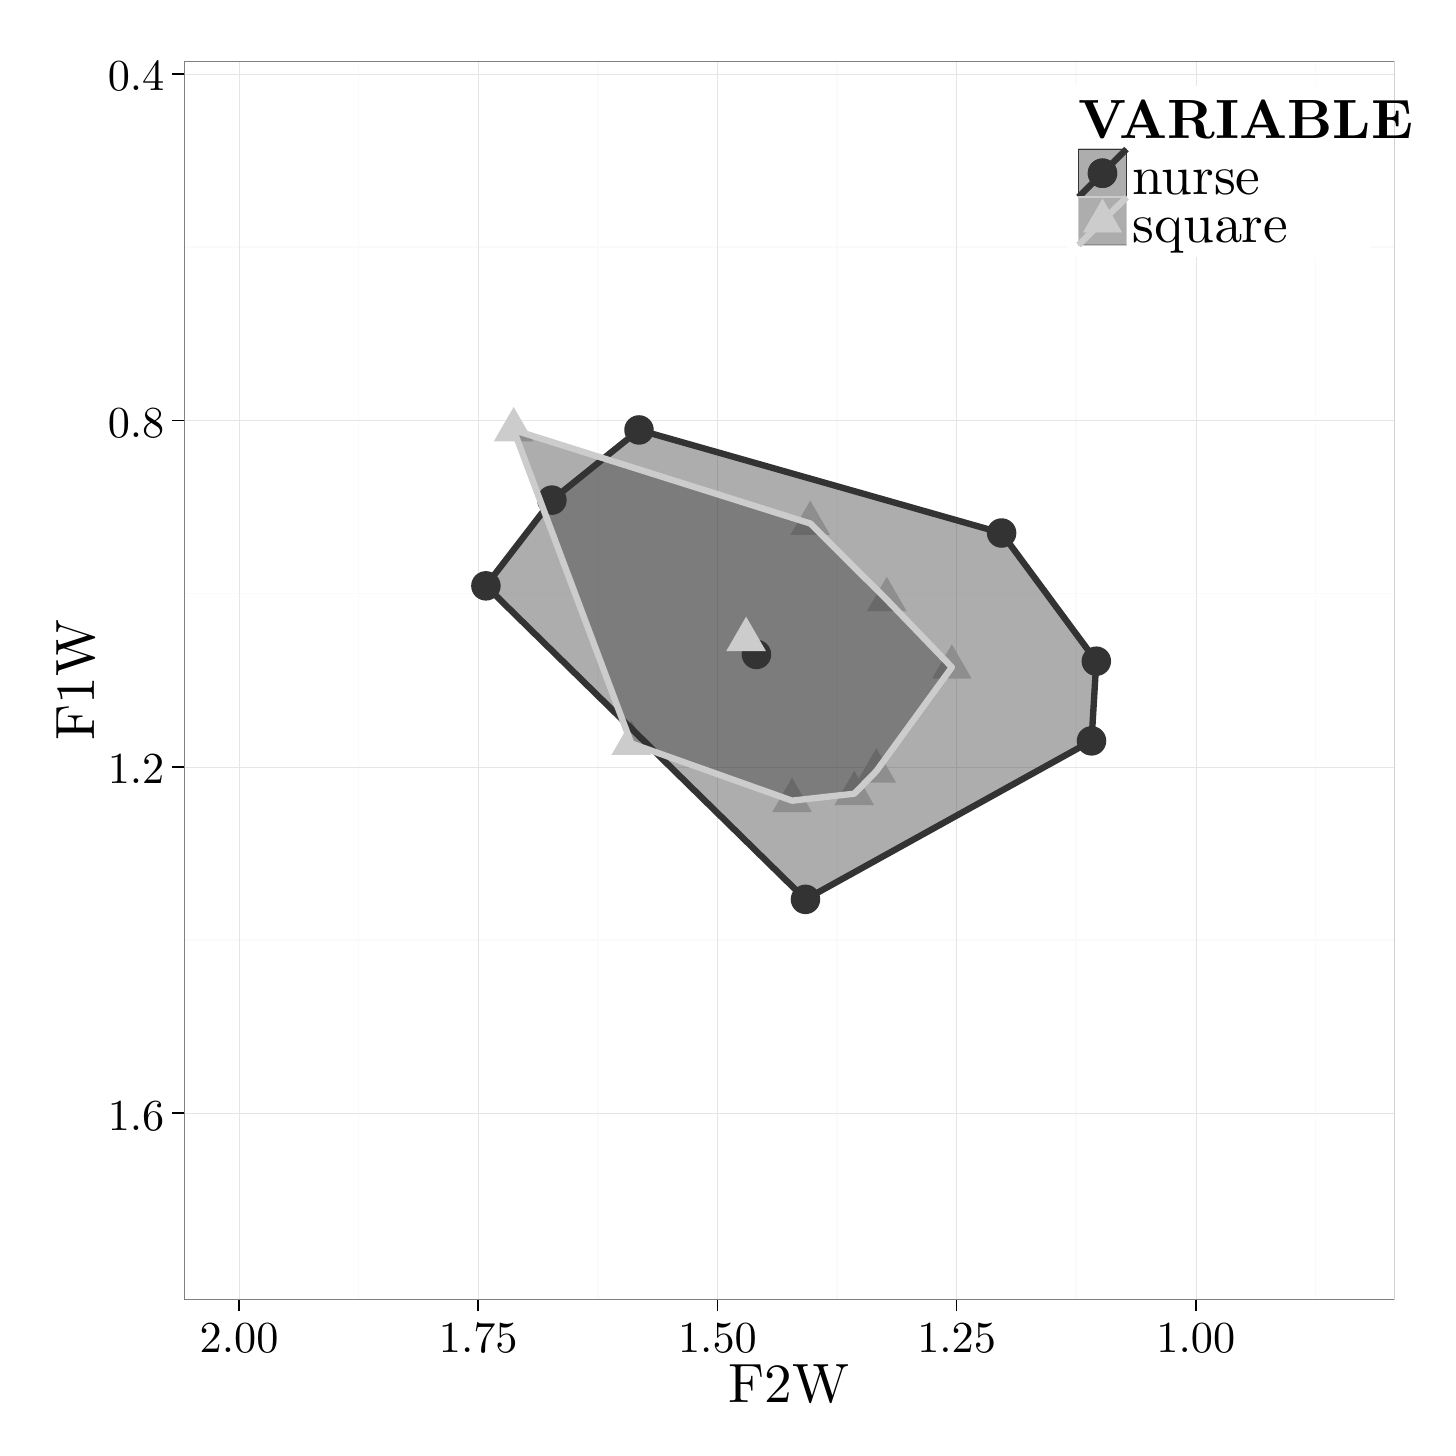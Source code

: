 % Created by tikzDevice version 0.8.1 on 2016-02-09 02:15:25
% !TEX encoding = UTF-8 Unicode
\begin{tikzpicture}[x=1pt,y=1pt]
\definecolor{fillColor}{RGB}{255,255,255}
\path[use as bounding box,fill=fillColor,fill opacity=0.00] (0,0) rectangle (505.89,505.89);
\begin{scope}
\path[clip] (  0.00,  0.00) rectangle (505.89,505.89);
\definecolor{drawColor}{RGB}{255,255,255}
\definecolor{fillColor}{RGB}{255,255,255}

\path[draw=drawColor,line width= 0.6pt,line join=round,line cap=round,fill=fillColor] (  0.00, -0.00) rectangle (505.89,505.89);
\end{scope}
\begin{scope}
\path[clip] ( 56.50, 46.31) rectangle (493.85,493.84);
\definecolor{fillColor}{RGB}{255,255,255}

\path[fill=fillColor] ( 56.50, 46.31) rectangle (493.85,493.84);
\definecolor{drawColor}{gray}{0.98}

\path[draw=drawColor,line width= 0.6pt,line join=round] ( 56.50,426.56) --
	(493.85,426.56);

\path[draw=drawColor,line width= 0.6pt,line join=round] ( 56.50,301.37) --
	(493.85,301.37);

\path[draw=drawColor,line width= 0.6pt,line join=round] ( 56.50,176.19) --
	(493.85,176.19);

\path[draw=drawColor,line width= 0.6pt,line join=round] (465.32, 46.31) --
	(465.32,493.84);

\path[draw=drawColor,line width= 0.6pt,line join=round] (378.89, 46.31) --
	(378.89,493.84);

\path[draw=drawColor,line width= 0.6pt,line join=round] (292.46, 46.31) --
	(292.46,493.84);

\path[draw=drawColor,line width= 0.6pt,line join=round] (206.03, 46.31) --
	(206.03,493.84);

\path[draw=drawColor,line width= 0.6pt,line join=round] (119.60, 46.31) --
	(119.60,493.84);
\definecolor{drawColor}{gray}{0.90}

\path[draw=drawColor,line width= 0.2pt,line join=round] ( 56.50,489.15) --
	(493.85,489.15);

\path[draw=drawColor,line width= 0.2pt,line join=round] ( 56.50,363.97) --
	(493.85,363.97);

\path[draw=drawColor,line width= 0.2pt,line join=round] ( 56.50,238.78) --
	(493.85,238.78);

\path[draw=drawColor,line width= 0.2pt,line join=round] ( 56.50,113.59) --
	(493.85,113.59);

\path[draw=drawColor,line width= 0.2pt,line join=round] (422.11, 46.31) --
	(422.11,493.84);

\path[draw=drawColor,line width= 0.2pt,line join=round] (335.68, 46.31) --
	(335.68,493.84);

\path[draw=drawColor,line width= 0.2pt,line join=round] (249.24, 46.31) --
	(249.24,493.84);

\path[draw=drawColor,line width= 0.2pt,line join=round] (162.81, 46.31) --
	(162.81,493.84);

\path[draw=drawColor,line width= 0.2pt,line join=round] ( 76.38, 46.31) --
	( 76.38,493.84);
\definecolor{fillColor}{gray}{0.20}

\path[fill=fillColor] (165.58,304.19) circle (  5.33);

\path[fill=fillColor] (189.43,335.17) circle (  5.33);

\path[fill=fillColor] (220.90,360.52) circle (  5.33);

\path[fill=fillColor] (351.93,323.28) circle (  5.33);

\path[fill=fillColor] (386.15,276.96) circle (  5.33);

\path[fill=fillColor] (384.42,248.17) circle (  5.33);

\path[fill=fillColor] (281.05,190.90) circle (  5.33);
\definecolor{fillColor}{gray}{0.80}

\path[fill=fillColor] (175.61,368.82) --
	(182.79,356.37) --
	(168.42,356.37) --
	cycle;

\path[fill=fillColor] (282.78,335.02) --
	(289.97,322.57) --
	(275.60,322.57) --
	cycle;

\path[fill=fillColor] (310.44,307.48) --
	(317.62,295.03) --
	(303.25,295.03) --
	cycle;

\path[fill=fillColor] (333.95,283.07) --
	(341.13,270.62) --
	(326.76,270.62) --
	cycle;

\path[fill=fillColor] (306.64,245.51) --
	(313.82,233.07) --
	(299.45,233.07) --
	cycle;

\path[fill=fillColor] (298.68,237.37) --
	(305.87,224.93) --
	(291.50,224.93) --
	cycle;

\path[fill=fillColor] (276.21,234.87) --
	(283.40,222.43) --
	(269.03,222.43) --
	cycle;

\path[fill=fillColor] (218.13,255.53) --
	(225.31,243.08) --
	(210.94,243.08) --
	cycle;
\definecolor{drawColor}{gray}{0.20}
\definecolor{fillColor}{RGB}{51,51,51}

\path[draw=drawColor,line width= 2.3pt,line join=round,line cap=round,fill=fillColor,fill opacity=0.40] (165.58,304.19) --
	(189.43,335.17) --
	(220.90,360.52) --
	(351.93,323.28) --
	(386.15,276.96) --
	(384.42,248.17) --
	(281.05,190.90) --
	cycle;
\definecolor{drawColor}{gray}{0.80}

\path[draw=drawColor,line width= 2.3pt,line join=round,line cap=round,fill=fillColor,fill opacity=0.40] (175.61,360.52) --
	(282.78,326.72) --
	(310.44,299.18) --
	(333.95,274.77) --
	(306.64,237.22) --
	(298.68,229.08) --
	(276.21,226.57) --
	(218.13,247.23) --
	cycle;
\definecolor{fillColor}{gray}{0.20}

\path[fill=fillColor] (263.34,279.40) circle (  5.33);
\definecolor{fillColor}{gray}{0.80}

\path[fill=fillColor] (259.61,293.05) --
	(266.79,280.60) --
	(252.42,280.60) --
	cycle;
\definecolor{drawColor}{gray}{0.50}

\path[draw=drawColor,line width= 0.6pt,line join=round,line cap=round] ( 56.50, 46.31) rectangle (493.85,493.84);
\end{scope}
\begin{scope}
\path[clip] (  0.00,  0.00) rectangle (505.89,505.89);
\definecolor{drawColor}{RGB}{0,0,0}

\node[text=drawColor,anchor=base east,inner sep=0pt, outer sep=0pt, scale=  1.60] at ( 49.39,483.12) {0.4};

\node[text=drawColor,anchor=base east,inner sep=0pt, outer sep=0pt, scale=  1.60] at ( 49.39,357.93) {0.8};

\node[text=drawColor,anchor=base east,inner sep=0pt, outer sep=0pt, scale=  1.60] at ( 49.39,232.75) {1.2};

\node[text=drawColor,anchor=base east,inner sep=0pt, outer sep=0pt, scale=  1.60] at ( 49.39,107.56) {1.6};
\end{scope}
\begin{scope}
\path[clip] (  0.00,  0.00) rectangle (505.89,505.89);
\definecolor{drawColor}{RGB}{0,0,0}

\path[draw=drawColor,line width= 0.6pt,line join=round] ( 52.24,489.15) --
	( 56.50,489.15);

\path[draw=drawColor,line width= 0.6pt,line join=round] ( 52.24,363.97) --
	( 56.50,363.97);

\path[draw=drawColor,line width= 0.6pt,line join=round] ( 52.24,238.78) --
	( 56.50,238.78);

\path[draw=drawColor,line width= 0.6pt,line join=round] ( 52.24,113.59) --
	( 56.50,113.59);
\end{scope}
\begin{scope}
\path[clip] (  0.00,  0.00) rectangle (505.89,505.89);
\definecolor{drawColor}{RGB}{0,0,0}

\path[draw=drawColor,line width= 0.6pt,line join=round] (422.11, 42.04) --
	(422.11, 46.31);

\path[draw=drawColor,line width= 0.6pt,line join=round] (335.68, 42.04) --
	(335.68, 46.31);

\path[draw=drawColor,line width= 0.6pt,line join=round] (249.24, 42.04) --
	(249.24, 46.31);

\path[draw=drawColor,line width= 0.6pt,line join=round] (162.81, 42.04) --
	(162.81, 46.31);

\path[draw=drawColor,line width= 0.6pt,line join=round] ( 76.38, 42.04) --
	( 76.38, 46.31);
\end{scope}
\begin{scope}
\path[clip] (  0.00,  0.00) rectangle (505.89,505.89);
\definecolor{drawColor}{RGB}{0,0,0}

\node[text=drawColor,anchor=base,inner sep=0pt, outer sep=0pt, scale=  1.60] at (422.11, 27.13) {1.00};

\node[text=drawColor,anchor=base,inner sep=0pt, outer sep=0pt, scale=  1.60] at (335.68, 27.13) {1.25};

\node[text=drawColor,anchor=base,inner sep=0pt, outer sep=0pt, scale=  1.60] at (249.24, 27.13) {1.50};

\node[text=drawColor,anchor=base,inner sep=0pt, outer sep=0pt, scale=  1.60] at (162.81, 27.13) {1.75};

\node[text=drawColor,anchor=base,inner sep=0pt, outer sep=0pt, scale=  1.60] at ( 76.38, 27.13) {2.00};
\end{scope}
\begin{scope}
\path[clip] (  0.00,  0.00) rectangle (505.89,505.89);
\definecolor{drawColor}{RGB}{0,0,0}

\node[text=drawColor,anchor=base,inner sep=0pt, outer sep=0pt, scale=  2.00] at (275.17,  9.03) {F2W};
\end{scope}
\begin{scope}
\path[clip] (  0.00,  0.00) rectangle (505.89,505.89);
\definecolor{drawColor}{RGB}{0,0,0}

\node[text=drawColor,rotate= 90.00,anchor=base,inner sep=0pt, outer sep=0pt, scale=  2.00] at ( 24.12,270.08) {F1W};
\end{scope}
\begin{scope}
\path[clip] (  0.00,  0.00) rectangle (505.89,505.89);
\definecolor{fillColor}{RGB}{255,255,255}

\path[fill=fillColor] (375.44,423.00) rectangle (484.98,484.98);
\end{scope}
\begin{scope}
\path[clip] (  0.00,  0.00) rectangle (505.89,505.89);
\definecolor{drawColor}{RGB}{0,0,0}

\node[text=drawColor,anchor=base west,inner sep=0pt, outer sep=0pt, scale=  2.00] at (379.71,465.96) {\bfseries VARIABLE};
\end{scope}
\begin{scope}
\path[clip] (  0.00,  0.00) rectangle (505.89,505.89);
\definecolor{drawColor}{gray}{0.80}
\definecolor{fillColor}{RGB}{255,255,255}

\path[draw=drawColor,line width= 0.6pt,line join=round,line cap=round,fill=fillColor] (379.71,444.61) rectangle (397.06,461.96);
\end{scope}
\begin{scope}
\path[clip] (  0.00,  0.00) rectangle (505.89,505.89);
\definecolor{fillColor}{gray}{0.20}

\path[fill=fillColor] (388.38,453.29) circle (  5.33);
\end{scope}
\begin{scope}
\path[clip] (  0.00,  0.00) rectangle (505.89,505.89);
\definecolor{drawColor}{gray}{0.20}
\definecolor{fillColor}{RGB}{51,51,51}

\path[draw=drawColor,line width= 0.4pt,line join=round,line cap=round,fill=fillColor,fill opacity=0.40] (379.71,444.61) rectangle (397.06,461.96);

\path[draw=drawColor,line width= 2.3pt,line join=round] (379.71,444.61) --
	(397.06,461.96);
\end{scope}
\begin{scope}
\path[clip] (  0.00,  0.00) rectangle (505.89,505.89);
\definecolor{fillColor}{gray}{0.20}

\path[fill=fillColor] (388.38,453.29) circle (  5.33);
\end{scope}
\begin{scope}
\path[clip] (  0.00,  0.00) rectangle (505.89,505.89);
\definecolor{drawColor}{gray}{0.80}
\definecolor{fillColor}{RGB}{255,255,255}

\path[draw=drawColor,line width= 0.6pt,line join=round,line cap=round,fill=fillColor] (379.71,427.27) rectangle (397.06,444.61);
\end{scope}
\begin{scope}
\path[clip] (  0.00,  0.00) rectangle (505.89,505.89);
\definecolor{fillColor}{gray}{0.80}

\path[fill=fillColor] (388.38,444.24) --
	(395.57,431.79) --
	(381.20,431.79) --
	cycle;
\end{scope}
\begin{scope}
\path[clip] (  0.00,  0.00) rectangle (505.89,505.89);
\definecolor{drawColor}{gray}{0.80}
\definecolor{fillColor}{RGB}{51,51,51}

\path[draw=drawColor,line width= 0.4pt,line join=round,line cap=round,fill=fillColor,fill opacity=0.40] (379.71,427.27) rectangle (397.06,444.61);

\path[draw=drawColor,line width= 2.3pt,line join=round] (379.71,427.27) --
	(397.06,444.61);
\end{scope}
\begin{scope}
\path[clip] (  0.00,  0.00) rectangle (505.89,505.89);
\definecolor{fillColor}{gray}{0.80}

\path[fill=fillColor] (388.38,444.24) --
	(395.57,431.79) --
	(381.20,431.79) --
	cycle;
\end{scope}
\begin{scope}
\path[clip] (  0.00,  0.00) rectangle (505.89,505.89);
\definecolor{drawColor}{RGB}{0,0,0}

\node[text=drawColor,anchor=base west,inner sep=0pt, outer sep=0pt, scale=  2.00] at (399.22,445.75) {nurse};
\end{scope}
\begin{scope}
\path[clip] (  0.00,  0.00) rectangle (505.89,505.89);
\definecolor{drawColor}{RGB}{0,0,0}

\node[text=drawColor,anchor=base west,inner sep=0pt, outer sep=0pt, scale=  2.00] at (399.22,428.40) {square};
\end{scope}
\end{tikzpicture}
